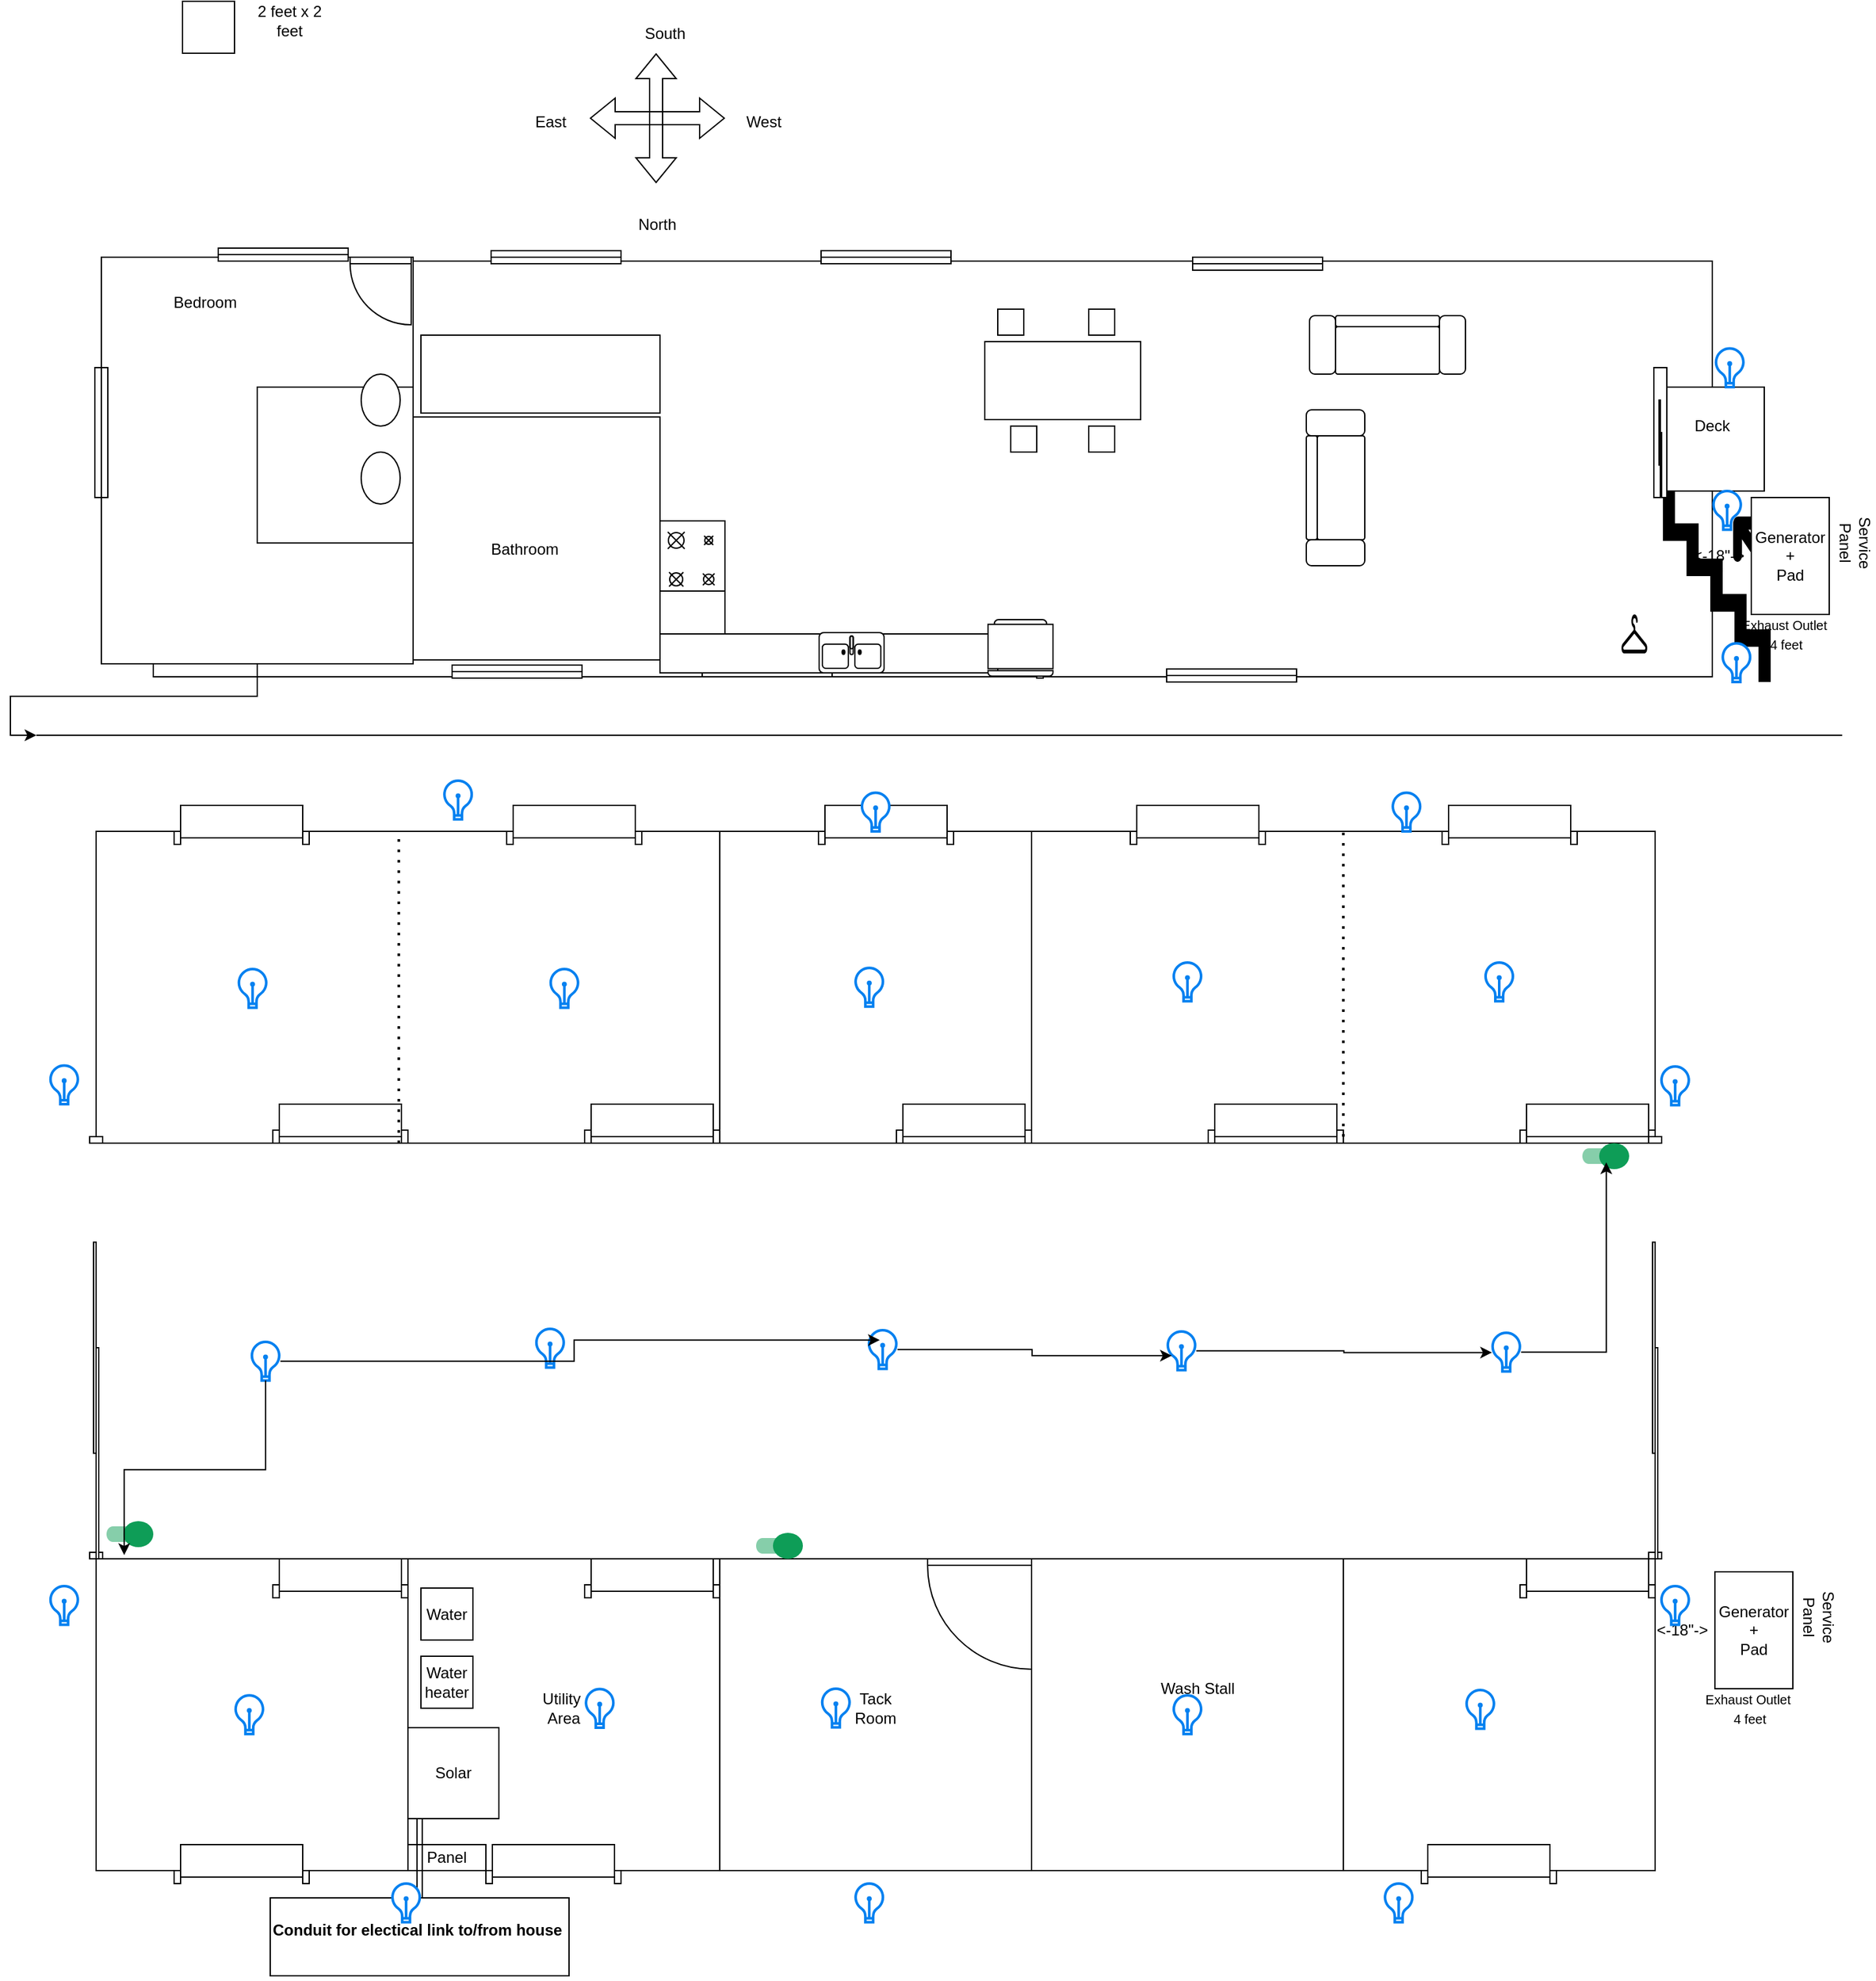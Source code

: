 <mxfile version="27.0.5" pages="2">
  <diagram name="barn layouts" id="1bw2kLN_7pUAFRUjhU26">
    <mxGraphModel dx="1556" dy="898" grid="1" gridSize="10" guides="1" tooltips="1" connect="1" arrows="1" fold="1" page="1" pageScale="1" pageWidth="850" pageHeight="1100" math="0" shadow="0">
      <root>
        <mxCell id="0" />
        <mxCell id="1" parent="0" />
        <mxCell id="Pz1WyP6sGXRsh5Ih0FiO-2" value="" style="rounded=0;whiteSpace=wrap;html=1;" parent="1" vertex="1">
          <mxGeometry x="290" y="440" width="1200" height="320" as="geometry" />
        </mxCell>
        <mxCell id="zIE6sgV4vXfkruaz9dAc-6" value="" style="edgeStyle=orthogonalEdgeStyle;rounded=0;orthogonalLoop=1;jettySize=auto;html=1;" parent="1" source="Pz1WyP6sGXRsh5Ih0FiO-3" target="1PrPK5rhY788J8MFo_wC-62" edge="1">
          <mxGeometry relative="1" as="geometry" />
        </mxCell>
        <mxCell id="Pz1WyP6sGXRsh5Ih0FiO-3" value="" style="rounded=0;whiteSpace=wrap;html=1;" parent="1" vertex="1">
          <mxGeometry x="250" y="437" width="240" height="313" as="geometry" />
        </mxCell>
        <mxCell id="Pz1WyP6sGXRsh5Ih0FiO-6" value="Bedroom" style="text;html=1;align=center;verticalAlign=middle;whiteSpace=wrap;rounded=0;" parent="1" vertex="1">
          <mxGeometry x="300" y="457" width="60" height="30" as="geometry" />
        </mxCell>
        <mxCell id="Pz1WyP6sGXRsh5Ih0FiO-7" value="" style="whiteSpace=wrap;html=1;aspect=fixed;" parent="1" vertex="1">
          <mxGeometry x="370" y="537" width="120" height="120" as="geometry" />
        </mxCell>
        <mxCell id="Pz1WyP6sGXRsh5Ih0FiO-8" value="" style="ellipse;whiteSpace=wrap;html=1;" parent="1" vertex="1">
          <mxGeometry x="450" y="527" width="30" height="40" as="geometry" />
        </mxCell>
        <mxCell id="Pz1WyP6sGXRsh5Ih0FiO-9" value="" style="ellipse;whiteSpace=wrap;html=1;" parent="1" vertex="1">
          <mxGeometry x="450" y="587" width="30" height="40" as="geometry" />
        </mxCell>
        <mxCell id="Pz1WyP6sGXRsh5Ih0FiO-10" value="" style="rounded=0;whiteSpace=wrap;html=1;" parent="1" vertex="1">
          <mxGeometry x="490" y="560" width="190" height="187" as="geometry" />
        </mxCell>
        <mxCell id="Pz1WyP6sGXRsh5Ih0FiO-12" value="Bathroom" style="text;html=1;align=center;verticalAlign=middle;whiteSpace=wrap;rounded=0;" parent="1" vertex="1">
          <mxGeometry x="546.25" y="647" width="60" height="30" as="geometry" />
        </mxCell>
        <mxCell id="Pz1WyP6sGXRsh5Ih0FiO-14" value="West" style="text;html=1;align=center;verticalAlign=middle;whiteSpace=wrap;rounded=0;" parent="1" vertex="1">
          <mxGeometry x="730" y="318" width="60" height="30" as="geometry" />
        </mxCell>
        <mxCell id="Pz1WyP6sGXRsh5Ih0FiO-15" value="East" style="text;html=1;align=center;verticalAlign=middle;whiteSpace=wrap;rounded=0;" parent="1" vertex="1">
          <mxGeometry x="566" y="318" width="60" height="30" as="geometry" />
        </mxCell>
        <mxCell id="Pz1WyP6sGXRsh5Ih0FiO-16" value="" style="shape=mxgraph.signs.travel.upstairs;html=1;pointerEvents=1;fillColor=#000000;strokeColor=none;verticalLabelPosition=bottom;verticalAlign=top;align=center;rotation=-90;" parent="1" vertex="1">
          <mxGeometry x="1420" y="647" width="149" height="85" as="geometry" />
        </mxCell>
        <mxCell id="Pz1WyP6sGXRsh5Ih0FiO-17" value="" style="whiteSpace=wrap;html=1;aspect=fixed;" parent="1" vertex="1">
          <mxGeometry x="1450" y="537" width="80" height="80" as="geometry" />
        </mxCell>
        <mxCell id="Pz1WyP6sGXRsh5Ih0FiO-18" value="Deck" style="text;html=1;align=center;verticalAlign=middle;whiteSpace=wrap;rounded=0;" parent="1" vertex="1">
          <mxGeometry x="1460" y="552" width="60" height="30" as="geometry" />
        </mxCell>
        <mxCell id="Pz1WyP6sGXRsh5Ih0FiO-19" value="" style="verticalLabelPosition=bottom;html=1;verticalAlign=top;align=center;shape=mxgraph.floorplan.windowGlider;dx=0.25;rotation=-90;" parent="1" vertex="1">
          <mxGeometry x="1400" y="567" width="100" height="10" as="geometry" />
        </mxCell>
        <mxCell id="Pz1WyP6sGXRsh5Ih0FiO-20" value="" style="verticalLabelPosition=bottom;html=1;verticalAlign=top;align=center;shape=mxgraph.floorplan.window;rotation=-90;" parent="1" vertex="1">
          <mxGeometry x="200" y="567" width="100" height="10" as="geometry" />
        </mxCell>
        <mxCell id="Pz1WyP6sGXRsh5Ih0FiO-23" value="" style="verticalLabelPosition=bottom;html=1;verticalAlign=top;align=center;shape=mxgraph.floorplan.window;" parent="1" vertex="1">
          <mxGeometry x="804" y="432" width="100" height="10" as="geometry" />
        </mxCell>
        <mxCell id="Pz1WyP6sGXRsh5Ih0FiO-24" value="" style="verticalLabelPosition=bottom;html=1;verticalAlign=top;align=center;shape=mxgraph.floorplan.window;" parent="1" vertex="1">
          <mxGeometry x="550" y="432" width="100" height="10" as="geometry" />
        </mxCell>
        <mxCell id="Pz1WyP6sGXRsh5Ih0FiO-25" value="" style="verticalLabelPosition=bottom;html=1;verticalAlign=top;align=center;shape=mxgraph.floorplan.window;" parent="1" vertex="1">
          <mxGeometry x="712.5" y="750" width="100" height="10" as="geometry" />
        </mxCell>
        <mxCell id="Pz1WyP6sGXRsh5Ih0FiO-26" value="" style="verticalLabelPosition=bottom;html=1;verticalAlign=top;align=center;shape=mxgraph.floorplan.window;" parent="1" vertex="1">
          <mxGeometry x="1070" y="754" width="100" height="10" as="geometry" />
        </mxCell>
        <mxCell id="Pz1WyP6sGXRsh5Ih0FiO-27" value="" style="verticalLabelPosition=bottom;html=1;verticalAlign=top;align=center;shape=mxgraph.floorplan.window;" parent="1" vertex="1">
          <mxGeometry x="1090" y="437" width="100" height="10" as="geometry" />
        </mxCell>
        <mxCell id="Pz1WyP6sGXRsh5Ih0FiO-28" value="" style="verticalLabelPosition=bottom;html=1;verticalAlign=top;align=center;shape=mxgraph.floorplan.window;" parent="1" vertex="1">
          <mxGeometry x="520" y="751" width="100" height="10" as="geometry" />
        </mxCell>
        <mxCell id="Pz1WyP6sGXRsh5Ih0FiO-29" value="" style="verticalLabelPosition=bottom;html=1;verticalAlign=top;align=center;shape=mxgraph.floorplan.range_1;" parent="1" vertex="1">
          <mxGeometry x="680" y="640" width="50" height="62" as="geometry" />
        </mxCell>
        <mxCell id="Pz1WyP6sGXRsh5Ih0FiO-30" value="" style="rounded=0;whiteSpace=wrap;html=1;" parent="1" vertex="1">
          <mxGeometry x="680" y="694" width="50" height="60" as="geometry" />
        </mxCell>
        <mxCell id="Pz1WyP6sGXRsh5Ih0FiO-31" value="" style="rounded=0;whiteSpace=wrap;html=1;" parent="1" vertex="1">
          <mxGeometry x="680" y="727" width="260" height="30" as="geometry" />
        </mxCell>
        <mxCell id="Pz1WyP6sGXRsh5Ih0FiO-32" value="" style="verticalLabelPosition=bottom;html=1;verticalAlign=top;align=center;shape=mxgraph.floorplan.sink_double2;" parent="1" vertex="1">
          <mxGeometry x="802.5" y="726" width="50" height="31" as="geometry" />
        </mxCell>
        <mxCell id="Pz1WyP6sGXRsh5Ih0FiO-33" value="" style="verticalLabelPosition=bottom;html=1;verticalAlign=top;align=center;shape=mxgraph.floorplan.refrigerator;" parent="1" vertex="1">
          <mxGeometry x="932.5" y="716" width="50" height="45" as="geometry" />
        </mxCell>
        <mxCell id="Pz1WyP6sGXRsh5Ih0FiO-34" value="" style="verticalLabelPosition=bottom;html=1;verticalAlign=top;align=center;shape=mxgraph.floorplan.sofa;" parent="1" vertex="1">
          <mxGeometry x="1180" y="482" width="120" height="45" as="geometry" />
        </mxCell>
        <mxCell id="Pz1WyP6sGXRsh5Ih0FiO-36" value="" style="verticalLabelPosition=bottom;html=1;verticalAlign=top;align=center;shape=mxgraph.floorplan.sofa;rotation=-90;" parent="1" vertex="1">
          <mxGeometry x="1140" y="592" width="120" height="45" as="geometry" />
        </mxCell>
        <mxCell id="Pz1WyP6sGXRsh5Ih0FiO-38" value="" style="rounded=0;whiteSpace=wrap;html=1;" parent="1" vertex="1">
          <mxGeometry x="930" y="502" width="120" height="60" as="geometry" />
        </mxCell>
        <mxCell id="Pz1WyP6sGXRsh5Ih0FiO-40" value="" style="whiteSpace=wrap;html=1;aspect=fixed;" parent="1" vertex="1">
          <mxGeometry x="940" y="477" width="20" height="20" as="geometry" />
        </mxCell>
        <mxCell id="Pz1WyP6sGXRsh5Ih0FiO-41" value="" style="whiteSpace=wrap;html=1;aspect=fixed;" parent="1" vertex="1">
          <mxGeometry x="1010" y="477" width="20" height="20" as="geometry" />
        </mxCell>
        <mxCell id="Pz1WyP6sGXRsh5Ih0FiO-42" value="" style="whiteSpace=wrap;html=1;aspect=fixed;" parent="1" vertex="1">
          <mxGeometry x="1010" y="567" width="20" height="20" as="geometry" />
        </mxCell>
        <mxCell id="Pz1WyP6sGXRsh5Ih0FiO-45" value="" style="whiteSpace=wrap;html=1;aspect=fixed;" parent="1" vertex="1">
          <mxGeometry x="950" y="567" width="20" height="20" as="geometry" />
        </mxCell>
        <mxCell id="Pz1WyP6sGXRsh5Ih0FiO-46" value="" style="shape=mxgraph.signs.travel.coat_check;html=1;pointerEvents=1;fillColor=#000000;strokeColor=none;verticalLabelPosition=bottom;verticalAlign=top;align=center;" parent="1" vertex="1">
          <mxGeometry x="1420" y="712" width="20" height="30" as="geometry" />
        </mxCell>
        <mxCell id="HXqWQ5OlSbTPL7ygvsq--1" value="" style="rounded=0;whiteSpace=wrap;html=1;" parent="1" vertex="1">
          <mxGeometry x="246" y="879" width="1200" height="240" as="geometry" />
        </mxCell>
        <mxCell id="HXqWQ5OlSbTPL7ygvsq--2" value="" style="rounded=0;whiteSpace=wrap;html=1;" parent="1" vertex="1">
          <mxGeometry x="246" y="1439" width="1200" height="240" as="geometry" />
        </mxCell>
        <mxCell id="1PrPK5rhY788J8MFo_wC-4" value="" style="verticalLabelPosition=bottom;html=1;verticalAlign=top;align=center;shape=mxgraph.floorplan.doorOverhead;" parent="1" vertex="1">
          <mxGeometry x="382" y="1089" width="104" height="30" as="geometry" />
        </mxCell>
        <mxCell id="1PrPK5rhY788J8MFo_wC-6" value="" style="verticalLabelPosition=bottom;html=1;verticalAlign=top;align=center;shape=mxgraph.floorplan.doorOverhead;" parent="1" vertex="1">
          <mxGeometry x="622" y="1089" width="104" height="30" as="geometry" />
        </mxCell>
        <mxCell id="1PrPK5rhY788J8MFo_wC-7" value="" style="verticalLabelPosition=bottom;html=1;verticalAlign=top;align=center;shape=mxgraph.floorplan.doorOverhead;" parent="1" vertex="1">
          <mxGeometry x="562" y="859" width="104" height="30" as="geometry" />
        </mxCell>
        <mxCell id="1PrPK5rhY788J8MFo_wC-2" value="" style="verticalLabelPosition=bottom;html=1;verticalAlign=top;align=center;shape=mxgraph.floorplan.doorOverhead;" parent="1" vertex="1">
          <mxGeometry x="306" y="859" width="104" height="30" as="geometry" />
        </mxCell>
        <mxCell id="1PrPK5rhY788J8MFo_wC-8" value="" style="whiteSpace=wrap;html=1;aspect=fixed;" parent="1" vertex="1">
          <mxGeometry x="726" y="879" width="240" height="240" as="geometry" />
        </mxCell>
        <mxCell id="1PrPK5rhY788J8MFo_wC-9" value="" style="verticalLabelPosition=bottom;html=1;verticalAlign=top;align=center;shape=mxgraph.floorplan.doorOverhead;" parent="1" vertex="1">
          <mxGeometry x="862" y="1089" width="104" height="30" as="geometry" />
        </mxCell>
        <mxCell id="1PrPK5rhY788J8MFo_wC-10" value="" style="verticalLabelPosition=bottom;html=1;verticalAlign=top;align=center;shape=mxgraph.floorplan.doorOverhead;" parent="1" vertex="1">
          <mxGeometry x="802" y="859" width="104" height="30" as="geometry" />
        </mxCell>
        <mxCell id="1PrPK5rhY788J8MFo_wC-12" value="" style="verticalLabelPosition=bottom;html=1;verticalAlign=top;align=center;shape=mxgraph.floorplan.doorOverhead;" parent="1" vertex="1">
          <mxGeometry x="1102" y="1089" width="104" height="30" as="geometry" />
        </mxCell>
        <mxCell id="1PrPK5rhY788J8MFo_wC-13" value="" style="verticalLabelPosition=bottom;html=1;verticalAlign=top;align=center;shape=mxgraph.floorplan.doorOverhead;" parent="1" vertex="1">
          <mxGeometry x="1042" y="859" width="104" height="30" as="geometry" />
        </mxCell>
        <mxCell id="1PrPK5rhY788J8MFo_wC-15" value="" style="verticalLabelPosition=bottom;html=1;verticalAlign=top;align=center;shape=mxgraph.floorplan.doorOverhead;" parent="1" vertex="1">
          <mxGeometry x="1342" y="1089" width="104" height="30" as="geometry" />
        </mxCell>
        <mxCell id="1PrPK5rhY788J8MFo_wC-16" value="" style="verticalLabelPosition=bottom;html=1;verticalAlign=top;align=center;shape=mxgraph.floorplan.doorOverhead;" parent="1" vertex="1">
          <mxGeometry x="1282" y="859" width="104" height="30" as="geometry" />
        </mxCell>
        <mxCell id="1PrPK5rhY788J8MFo_wC-17" value="" style="whiteSpace=wrap;html=1;aspect=fixed;" parent="1" vertex="1">
          <mxGeometry x="246" y="1439" width="240" height="240" as="geometry" />
        </mxCell>
        <mxCell id="1PrPK5rhY788J8MFo_wC-18" value="" style="verticalLabelPosition=bottom;html=1;verticalAlign=top;align=center;shape=mxgraph.floorplan.doorOverhead;" parent="1" vertex="1">
          <mxGeometry x="306" y="1659" width="104" height="30" as="geometry" />
        </mxCell>
        <mxCell id="1PrPK5rhY788J8MFo_wC-19" value="" style="verticalLabelPosition=bottom;html=1;verticalAlign=top;align=center;shape=mxgraph.floorplan.doorOverhead;" parent="1" vertex="1">
          <mxGeometry x="382" y="1439" width="104" height="30" as="geometry" />
        </mxCell>
        <mxCell id="1PrPK5rhY788J8MFo_wC-20" value="" style="whiteSpace=wrap;html=1;aspect=fixed;" parent="1" vertex="1">
          <mxGeometry x="486" y="1439" width="240" height="240" as="geometry" />
        </mxCell>
        <mxCell id="1PrPK5rhY788J8MFo_wC-21" value="" style="verticalLabelPosition=bottom;html=1;verticalAlign=top;align=center;shape=mxgraph.floorplan.doorOverhead;" parent="1" vertex="1">
          <mxGeometry x="546" y="1659" width="104" height="30" as="geometry" />
        </mxCell>
        <mxCell id="1PrPK5rhY788J8MFo_wC-22" value="" style="verticalLabelPosition=bottom;html=1;verticalAlign=top;align=center;shape=mxgraph.floorplan.doorOverhead;" parent="1" vertex="1">
          <mxGeometry x="622" y="1439" width="104" height="30" as="geometry" />
        </mxCell>
        <mxCell id="1PrPK5rhY788J8MFo_wC-23" value="" style="whiteSpace=wrap;html=1;aspect=fixed;" parent="1" vertex="1">
          <mxGeometry x="726" y="1439" width="240" height="240" as="geometry" />
        </mxCell>
        <mxCell id="1PrPK5rhY788J8MFo_wC-26" value="" style="whiteSpace=wrap;html=1;aspect=fixed;" parent="1" vertex="1">
          <mxGeometry x="966" y="1439" width="240" height="240" as="geometry" />
        </mxCell>
        <mxCell id="1PrPK5rhY788J8MFo_wC-29" value="" style="whiteSpace=wrap;html=1;aspect=fixed;" parent="1" vertex="1">
          <mxGeometry x="1206" y="1439" width="240" height="240" as="geometry" />
        </mxCell>
        <mxCell id="1PrPK5rhY788J8MFo_wC-30" value="" style="verticalLabelPosition=bottom;html=1;verticalAlign=top;align=center;shape=mxgraph.floorplan.doorOverhead;" parent="1" vertex="1">
          <mxGeometry x="1266" y="1659" width="104" height="30" as="geometry" />
        </mxCell>
        <mxCell id="1PrPK5rhY788J8MFo_wC-31" value="" style="verticalLabelPosition=bottom;html=1;verticalAlign=top;align=center;shape=mxgraph.floorplan.doorOverhead;" parent="1" vertex="1">
          <mxGeometry x="1342" y="1439" width="104" height="30" as="geometry" />
        </mxCell>
        <mxCell id="1PrPK5rhY788J8MFo_wC-32" value="Wash Stall" style="text;html=1;align=center;verticalAlign=middle;whiteSpace=wrap;rounded=0;" parent="1" vertex="1">
          <mxGeometry x="1064" y="1524" width="60" height="30" as="geometry" />
        </mxCell>
        <mxCell id="1PrPK5rhY788J8MFo_wC-33" value="" style="verticalLabelPosition=bottom;html=1;verticalAlign=top;align=center;shape=mxgraph.floorplan.doorRight;aspect=fixed;" parent="1" vertex="1">
          <mxGeometry x="886" y="1439" width="80" height="85" as="geometry" />
        </mxCell>
        <mxCell id="1PrPK5rhY788J8MFo_wC-34" value="Tack Room" style="text;html=1;align=center;verticalAlign=middle;whiteSpace=wrap;rounded=0;" parent="1" vertex="1">
          <mxGeometry x="816" y="1539" width="60" height="30" as="geometry" />
        </mxCell>
        <mxCell id="1PrPK5rhY788J8MFo_wC-35" value="Utility&amp;nbsp;&lt;div&gt;Area&lt;/div&gt;" style="text;html=1;align=center;verticalAlign=middle;whiteSpace=wrap;rounded=0;" parent="1" vertex="1">
          <mxGeometry x="576" y="1539" width="60" height="30" as="geometry" />
        </mxCell>
        <mxCell id="1PrPK5rhY788J8MFo_wC-36" value="Solar" style="rounded=0;whiteSpace=wrap;html=1;" parent="1" vertex="1">
          <mxGeometry x="486" y="1569" width="70" height="70" as="geometry" />
        </mxCell>
        <mxCell id="1PrPK5rhY788J8MFo_wC-37" value="Water" style="rounded=0;whiteSpace=wrap;html=1;" parent="1" vertex="1">
          <mxGeometry x="496" y="1461.5" width="40" height="40" as="geometry" />
        </mxCell>
        <mxCell id="1PrPK5rhY788J8MFo_wC-39" value="Water&lt;br&gt;heater" style="rounded=0;whiteSpace=wrap;html=1;" parent="1" vertex="1">
          <mxGeometry x="496" y="1514" width="40" height="40" as="geometry" />
        </mxCell>
        <mxCell id="1PrPK5rhY788J8MFo_wC-41" value="Panel" style="rounded=0;whiteSpace=wrap;html=1;" parent="1" vertex="1">
          <mxGeometry x="486" y="1659" width="60" height="20" as="geometry" />
        </mxCell>
        <mxCell id="1PrPK5rhY788J8MFo_wC-42" value="" style="verticalLabelPosition=bottom;html=1;verticalAlign=top;align=center;shape=mxgraph.floorplan.doorSlidingGlass;dx=0.25;rotation=-90;" parent="1" vertex="1">
          <mxGeometry x="83.5" y="1271.5" width="325" height="10" as="geometry" />
        </mxCell>
        <mxCell id="1PrPK5rhY788J8MFo_wC-43" value="" style="verticalLabelPosition=bottom;html=1;verticalAlign=top;align=center;shape=mxgraph.floorplan.doorSlidingGlass;dx=0.25;rotation=-90;" parent="1" vertex="1">
          <mxGeometry x="1283.5" y="1271.5" width="325" height="10" as="geometry" />
        </mxCell>
        <mxCell id="1PrPK5rhY788J8MFo_wC-46" value="" style="shape=flexArrow;endArrow=classic;startArrow=classic;html=1;rounded=0;entryX=0;entryY=0.5;entryDx=0;entryDy=0;" parent="1" edge="1">
          <mxGeometry width="100" height="100" relative="1" as="geometry">
            <mxPoint x="626.0" y="330.0" as="sourcePoint" />
            <mxPoint x="730" y="330.0" as="targetPoint" />
          </mxGeometry>
        </mxCell>
        <mxCell id="1PrPK5rhY788J8MFo_wC-47" value="North" style="text;html=1;align=center;verticalAlign=middle;whiteSpace=wrap;rounded=0;" parent="1" vertex="1">
          <mxGeometry x="648" y="397" width="60" height="30" as="geometry" />
        </mxCell>
        <mxCell id="1PrPK5rhY788J8MFo_wC-48" value="South" style="text;html=1;align=center;verticalAlign=middle;whiteSpace=wrap;rounded=0;" parent="1" vertex="1">
          <mxGeometry x="654" y="250" width="60" height="30" as="geometry" />
        </mxCell>
        <mxCell id="1PrPK5rhY788J8MFo_wC-49" value="" style="shape=flexArrow;endArrow=classic;startArrow=classic;html=1;rounded=0;entryX=0.5;entryY=1;entryDx=0;entryDy=0;" parent="1" edge="1">
          <mxGeometry width="100" height="100" relative="1" as="geometry">
            <mxPoint x="677" y="380" as="sourcePoint" />
            <mxPoint x="677" y="280.0" as="targetPoint" />
          </mxGeometry>
        </mxCell>
        <mxCell id="1PrPK5rhY788J8MFo_wC-51" value="" style="whiteSpace=wrap;html=1;aspect=fixed;" parent="1" vertex="1">
          <mxGeometry x="312.5" y="240" width="40" height="40" as="geometry" />
        </mxCell>
        <mxCell id="1PrPK5rhY788J8MFo_wC-52" value="2 feet x 2 feet" style="text;html=1;align=center;verticalAlign=middle;whiteSpace=wrap;rounded=0;" parent="1" vertex="1">
          <mxGeometry x="365" y="240" width="60" height="30" as="geometry" />
        </mxCell>
        <mxCell id="1PrPK5rhY788J8MFo_wC-53" value="" style="verticalLabelPosition=bottom;html=1;verticalAlign=top;align=center;shape=mxgraph.floorplan.doorRight;aspect=fixed;" parent="1" vertex="1">
          <mxGeometry x="441.47" y="437" width="47.06" height="50" as="geometry" />
        </mxCell>
        <mxCell id="1PrPK5rhY788J8MFo_wC-60" value="" style="endArrow=none;dashed=1;html=1;dashPattern=1 3;strokeWidth=2;rounded=0;" parent="1" edge="1">
          <mxGeometry width="50" height="50" relative="1" as="geometry">
            <mxPoint x="478.95" y="1119" as="sourcePoint" />
            <mxPoint x="478.95" y="879" as="targetPoint" />
          </mxGeometry>
        </mxCell>
        <mxCell id="1PrPK5rhY788J8MFo_wC-61" value="" style="endArrow=none;dashed=1;html=1;dashPattern=1 3;strokeWidth=2;rounded=0;" parent="1" edge="1">
          <mxGeometry width="50" height="50" relative="1" as="geometry">
            <mxPoint x="1206" y="1114" as="sourcePoint" />
            <mxPoint x="1206" y="874" as="targetPoint" />
          </mxGeometry>
        </mxCell>
        <mxCell id="1PrPK5rhY788J8MFo_wC-62" value="" style="line;strokeWidth=1;rotatable=0;dashed=0;labelPosition=right;align=left;verticalAlign=middle;spacingTop=0;spacingLeft=6;points=[];portConstraint=eastwest;" parent="1" vertex="1">
          <mxGeometry x="200" y="800" width="1390" height="10" as="geometry" />
        </mxCell>
        <mxCell id="73Mp4HW7RY5cai5vXCNP-5" value="" style="shape=link;html=1;rounded=0;exitX=0.131;exitY=1;exitDx=0;exitDy=0;exitPerimeter=0;" parent="1" target="73Mp4HW7RY5cai5vXCNP-6" edge="1">
          <mxGeometry width="100" relative="1" as="geometry">
            <mxPoint x="495" y="1639" as="sourcePoint" />
            <mxPoint x="520" y="1760" as="targetPoint" />
          </mxGeometry>
        </mxCell>
        <mxCell id="73Mp4HW7RY5cai5vXCNP-6" value="&lt;h1 style=&quot;margin-top: 0px;&quot;&gt;&lt;font style=&quot;font-size: 12px;&quot;&gt;Conduit for electical link to/from house&lt;/font&gt;&lt;/h1&gt;" style="text;html=1;whiteSpace=wrap;overflow=hidden;rounded=0;strokeColor=default;" parent="1" vertex="1">
          <mxGeometry x="380" y="1700" width="230" height="60" as="geometry" />
        </mxCell>
        <mxCell id="zIE6sgV4vXfkruaz9dAc-3" value="" style="rounded=0;whiteSpace=wrap;html=1;" parent="1" vertex="1">
          <mxGeometry x="496" y="497" width="184" height="60" as="geometry" />
        </mxCell>
        <mxCell id="zIE6sgV4vXfkruaz9dAc-5" value="" style="verticalLabelPosition=bottom;html=1;verticalAlign=top;align=center;shape=mxgraph.floorplan.window;" parent="1" vertex="1">
          <mxGeometry x="340" y="430" width="100" height="10" as="geometry" />
        </mxCell>
        <mxCell id="nMXojul2NnLc9ZY-lyID-3" value="Generator&lt;div&gt;+&lt;/div&gt;&lt;div&gt;Pad&lt;/div&gt;" style="rounded=0;whiteSpace=wrap;html=1;" parent="1" vertex="1">
          <mxGeometry x="1520" y="622" width="60" height="90" as="geometry" />
        </mxCell>
        <mxCell id="nMXojul2NnLc9ZY-lyID-4" value="&amp;lt;-18&quot;-&amp;gt;" style="text;html=1;align=center;verticalAlign=middle;whiteSpace=wrap;rounded=0;rotation=0;" parent="1" vertex="1">
          <mxGeometry x="1470" y="652" width="50" height="30" as="geometry" />
        </mxCell>
        <mxCell id="nMXojul2NnLc9ZY-lyID-5" value="Service Panel" style="text;html=1;align=center;verticalAlign=middle;whiteSpace=wrap;rounded=0;rotation=90;" parent="1" vertex="1">
          <mxGeometry x="1570" y="642" width="60" height="30" as="geometry" />
        </mxCell>
        <mxCell id="nMXojul2NnLc9ZY-lyID-6" value="&lt;font style=&quot;font-size: 10px;&quot;&gt;Exhaust&amp;nbsp;&lt;/font&gt;&lt;span style=&quot;font-size: 10px; background-color: transparent; color: light-dark(rgb(0, 0, 0), rgb(255, 255, 255));&quot;&gt;Outlet&amp;nbsp;&lt;/span&gt;&lt;div&gt;&lt;font style=&quot;font-size: 10px;&quot;&gt;4 feet&lt;/font&gt;&lt;/div&gt;" style="text;html=1;align=center;verticalAlign=middle;whiteSpace=wrap;rounded=0;" parent="1" vertex="1">
          <mxGeometry x="1500" y="712" width="94" height="30" as="geometry" />
        </mxCell>
        <mxCell id="nMXojul2NnLc9ZY-lyID-8" value="Generator&lt;div&gt;+&lt;/div&gt;&lt;div&gt;Pad&lt;/div&gt;" style="rounded=0;whiteSpace=wrap;html=1;" parent="1" vertex="1">
          <mxGeometry x="1492" y="1449" width="60" height="90" as="geometry" />
        </mxCell>
        <mxCell id="nMXojul2NnLc9ZY-lyID-9" value="&amp;lt;-18&quot;-&amp;gt;" style="text;html=1;align=center;verticalAlign=middle;whiteSpace=wrap;rounded=0;rotation=0;" parent="1" vertex="1">
          <mxGeometry x="1442" y="1479" width="50" height="30" as="geometry" />
        </mxCell>
        <mxCell id="nMXojul2NnLc9ZY-lyID-10" value="Service Panel" style="text;html=1;align=center;verticalAlign=middle;whiteSpace=wrap;rounded=0;rotation=90;" parent="1" vertex="1">
          <mxGeometry x="1542" y="1469" width="60" height="30" as="geometry" />
        </mxCell>
        <mxCell id="nMXojul2NnLc9ZY-lyID-11" value="&lt;font style=&quot;font-size: 10px;&quot;&gt;Exhaust&amp;nbsp;&lt;/font&gt;&lt;span style=&quot;font-size: 10px; background-color: transparent; color: light-dark(rgb(0, 0, 0), rgb(255, 255, 255));&quot;&gt;Outlet&amp;nbsp;&lt;/span&gt;&lt;div&gt;&lt;font style=&quot;font-size: 10px;&quot;&gt;4 feet&lt;/font&gt;&lt;/div&gt;" style="text;html=1;align=center;verticalAlign=middle;whiteSpace=wrap;rounded=0;" parent="1" vertex="1">
          <mxGeometry x="1472" y="1539" width="94" height="30" as="geometry" />
        </mxCell>
        <mxCell id="DPbvwi8prOoyAqnCiAyx-1" value="" style="html=1;verticalLabelPosition=bottom;align=center;labelBackgroundColor=#ffffff;verticalAlign=top;strokeWidth=2;strokeColor=#0080F0;shadow=0;dashed=0;shape=mxgraph.ios7.icons.lightbulb;" vertex="1" parent="1">
          <mxGeometry x="355" y="985" width="22.8" height="29.7" as="geometry" />
        </mxCell>
        <mxCell id="DPbvwi8prOoyAqnCiAyx-2" value="" style="html=1;verticalLabelPosition=bottom;align=center;labelBackgroundColor=#ffffff;verticalAlign=top;strokeWidth=2;strokeColor=#0080F0;shadow=0;dashed=0;shape=mxgraph.ios7.icons.lightbulb;" vertex="1" parent="1">
          <mxGeometry x="595" y="985" width="22.8" height="29.7" as="geometry" />
        </mxCell>
        <mxCell id="DPbvwi8prOoyAqnCiAyx-3" value="" style="html=1;verticalLabelPosition=bottom;align=center;labelBackgroundColor=#ffffff;verticalAlign=top;strokeWidth=2;strokeColor=#0080F0;shadow=0;dashed=0;shape=mxgraph.ios7.icons.lightbulb;" vertex="1" parent="1">
          <mxGeometry x="1314.6" y="980" width="22.8" height="29.7" as="geometry" />
        </mxCell>
        <mxCell id="DPbvwi8prOoyAqnCiAyx-4" value="" style="html=1;verticalLabelPosition=bottom;align=center;labelBackgroundColor=#ffffff;verticalAlign=top;strokeWidth=2;strokeColor=#0080F0;shadow=0;dashed=0;shape=mxgraph.ios7.icons.lightbulb;" vertex="1" parent="1">
          <mxGeometry x="1074.6" y="980" width="22.8" height="29.7" as="geometry" />
        </mxCell>
        <mxCell id="DPbvwi8prOoyAqnCiAyx-5" value="" style="html=1;verticalLabelPosition=bottom;align=center;labelBackgroundColor=#ffffff;verticalAlign=top;strokeWidth=2;strokeColor=#0080F0;shadow=0;dashed=0;shape=mxgraph.ios7.icons.lightbulb;" vertex="1" parent="1">
          <mxGeometry x="829.7" y="984.15" width="22.8" height="29.7" as="geometry" />
        </mxCell>
        <mxCell id="DPbvwi8prOoyAqnCiAyx-6" value="" style="html=1;verticalLabelPosition=bottom;align=center;labelBackgroundColor=#ffffff;verticalAlign=top;strokeWidth=2;strokeColor=#0080F0;shadow=0;dashed=0;shape=mxgraph.ios7.icons.lightbulb;" vertex="1" parent="1">
          <mxGeometry x="1300" y="1540" width="22.8" height="29.7" as="geometry" />
        </mxCell>
        <mxCell id="DPbvwi8prOoyAqnCiAyx-7" value="" style="html=1;verticalLabelPosition=bottom;align=center;labelBackgroundColor=#ffffff;verticalAlign=top;strokeWidth=2;strokeColor=#0080F0;shadow=0;dashed=0;shape=mxgraph.ios7.icons.lightbulb;" vertex="1" parent="1">
          <mxGeometry x="1074.6" y="1544.15" width="22.8" height="29.7" as="geometry" />
        </mxCell>
        <mxCell id="DPbvwi8prOoyAqnCiAyx-8" value="" style="html=1;verticalLabelPosition=bottom;align=center;labelBackgroundColor=#ffffff;verticalAlign=top;strokeWidth=2;strokeColor=#0080F0;shadow=0;dashed=0;shape=mxgraph.ios7.icons.lightbulb;" vertex="1" parent="1">
          <mxGeometry x="804" y="1539" width="22.8" height="29.7" as="geometry" />
        </mxCell>
        <mxCell id="DPbvwi8prOoyAqnCiAyx-9" value="" style="html=1;verticalLabelPosition=bottom;align=center;labelBackgroundColor=#ffffff;verticalAlign=top;strokeWidth=2;strokeColor=#0080F0;shadow=0;dashed=0;shape=mxgraph.ios7.icons.lightbulb;" vertex="1" parent="1">
          <mxGeometry x="622.2" y="1539.3" width="22.8" height="29.7" as="geometry" />
        </mxCell>
        <mxCell id="DPbvwi8prOoyAqnCiAyx-10" value="" style="html=1;verticalLabelPosition=bottom;align=center;labelBackgroundColor=#ffffff;verticalAlign=top;strokeWidth=2;strokeColor=#0080F0;shadow=0;dashed=0;shape=mxgraph.ios7.icons.lightbulb;" vertex="1" parent="1">
          <mxGeometry x="352.5" y="1544.15" width="22.8" height="29.7" as="geometry" />
        </mxCell>
        <mxCell id="DPbvwi8prOoyAqnCiAyx-11" value="" style="html=1;verticalLabelPosition=bottom;align=center;labelBackgroundColor=#ffffff;verticalAlign=top;strokeWidth=2;strokeColor=#0080F0;shadow=0;dashed=0;shape=mxgraph.ios7.icons.lightbulb;" vertex="1" parent="1">
          <mxGeometry x="365" y="1272" width="22.8" height="29.7" as="geometry" />
        </mxCell>
        <mxCell id="DPbvwi8prOoyAqnCiAyx-12" value="" style="html=1;verticalLabelPosition=bottom;align=center;labelBackgroundColor=#ffffff;verticalAlign=top;strokeWidth=2;strokeColor=#0080F0;shadow=0;dashed=0;shape=mxgraph.ios7.icons.lightbulb;" vertex="1" parent="1">
          <mxGeometry x="584" y="1262" width="22.8" height="29.7" as="geometry" />
        </mxCell>
        <mxCell id="DPbvwi8prOoyAqnCiAyx-13" value="" style="html=1;verticalLabelPosition=bottom;align=center;labelBackgroundColor=#ffffff;verticalAlign=top;strokeWidth=2;strokeColor=#0080F0;shadow=0;dashed=0;shape=mxgraph.ios7.icons.lightbulb;" vertex="1" parent="1">
          <mxGeometry x="840" y="1263" width="22.8" height="29.7" as="geometry" />
        </mxCell>
        <mxCell id="DPbvwi8prOoyAqnCiAyx-14" value="" style="html=1;verticalLabelPosition=bottom;align=center;labelBackgroundColor=#ffffff;verticalAlign=top;strokeWidth=2;strokeColor=#0080F0;shadow=0;dashed=0;shape=mxgraph.ios7.icons.lightbulb;" vertex="1" parent="1">
          <mxGeometry x="1070" y="1264" width="22.8" height="29.7" as="geometry" />
        </mxCell>
        <mxCell id="DPbvwi8prOoyAqnCiAyx-15" value="" style="html=1;verticalLabelPosition=bottom;align=center;labelBackgroundColor=#ffffff;verticalAlign=top;strokeWidth=2;strokeColor=#0080F0;shadow=0;dashed=0;shape=mxgraph.ios7.icons.lightbulb;" vertex="1" parent="1">
          <mxGeometry x="1320" y="1265" width="22.8" height="29.7" as="geometry" />
        </mxCell>
        <mxCell id="DPbvwi8prOoyAqnCiAyx-16" value="" style="dashed=0;labelPosition=right;align=left;shape=mxgraph.gmdl.switch;aspect=fixed;switchState=on;strokeColor=none;fillColor=#0E9D57;sketch=0;html=1;" vertex="1" parent="1">
          <mxGeometry x="254" y="1410" width="36" height="20" as="geometry" />
        </mxCell>
        <mxCell id="DPbvwi8prOoyAqnCiAyx-17" value="" style="dashed=0;labelPosition=right;align=left;shape=mxgraph.gmdl.switch;aspect=fixed;switchState=on;strokeColor=none;fillColor=#0E9D57;sketch=0;html=1;" vertex="1" parent="1">
          <mxGeometry x="1390" y="1119" width="36" height="20" as="geometry" />
        </mxCell>
        <mxCell id="DPbvwi8prOoyAqnCiAyx-18" style="edgeStyle=orthogonalEdgeStyle;rounded=0;orthogonalLoop=1;jettySize=auto;html=1;entryX=0.09;entryY=-0.012;entryDx=0;entryDy=0;entryPerimeter=0;" edge="1" parent="1" source="DPbvwi8prOoyAqnCiAyx-11" target="1PrPK5rhY788J8MFo_wC-17">
          <mxGeometry relative="1" as="geometry" />
        </mxCell>
        <mxCell id="DPbvwi8prOoyAqnCiAyx-19" style="edgeStyle=orthogonalEdgeStyle;rounded=0;orthogonalLoop=1;jettySize=auto;html=1;entryX=0.404;entryY=0.256;entryDx=0;entryDy=0;entryPerimeter=0;" edge="1" parent="1" source="DPbvwi8prOoyAqnCiAyx-11" target="DPbvwi8prOoyAqnCiAyx-13">
          <mxGeometry relative="1" as="geometry" />
        </mxCell>
        <mxCell id="DPbvwi8prOoyAqnCiAyx-20" style="edgeStyle=orthogonalEdgeStyle;rounded=0;orthogonalLoop=1;jettySize=auto;html=1;entryX=0.175;entryY=0.626;entryDx=0;entryDy=0;entryPerimeter=0;" edge="1" parent="1" source="DPbvwi8prOoyAqnCiAyx-13" target="DPbvwi8prOoyAqnCiAyx-14">
          <mxGeometry relative="1" as="geometry" />
        </mxCell>
        <mxCell id="DPbvwi8prOoyAqnCiAyx-21" style="edgeStyle=orthogonalEdgeStyle;rounded=0;orthogonalLoop=1;jettySize=auto;html=1;entryX=0.018;entryY=0.512;entryDx=0;entryDy=0;entryPerimeter=0;" edge="1" parent="1" source="DPbvwi8prOoyAqnCiAyx-14" target="DPbvwi8prOoyAqnCiAyx-15">
          <mxGeometry relative="1" as="geometry" />
        </mxCell>
        <mxCell id="DPbvwi8prOoyAqnCiAyx-22" style="edgeStyle=orthogonalEdgeStyle;rounded=0;orthogonalLoop=1;jettySize=auto;html=1;entryX=0.511;entryY=0.74;entryDx=0;entryDy=0;entryPerimeter=0;" edge="1" parent="1" source="DPbvwi8prOoyAqnCiAyx-15" target="DPbvwi8prOoyAqnCiAyx-17">
          <mxGeometry relative="1" as="geometry" />
        </mxCell>
        <mxCell id="DPbvwi8prOoyAqnCiAyx-27" value="" style="dashed=0;labelPosition=right;align=left;shape=mxgraph.gmdl.switch;aspect=fixed;switchState=on;strokeColor=none;fillColor=#0E9D57;sketch=0;html=1;" vertex="1" parent="1">
          <mxGeometry x="754" y="1419" width="36" height="20" as="geometry" />
        </mxCell>
        <mxCell id="DPbvwi8prOoyAqnCiAyx-28" value="" style="html=1;verticalLabelPosition=bottom;align=center;labelBackgroundColor=#ffffff;verticalAlign=top;strokeWidth=2;strokeColor=#0080F0;shadow=0;dashed=0;shape=mxgraph.ios7.icons.lightbulb;" vertex="1" parent="1">
          <mxGeometry x="210" y="1059.3" width="22.8" height="29.7" as="geometry" />
        </mxCell>
        <mxCell id="DPbvwi8prOoyAqnCiAyx-29" value="" style="html=1;verticalLabelPosition=bottom;align=center;labelBackgroundColor=#ffffff;verticalAlign=top;strokeWidth=2;strokeColor=#0080F0;shadow=0;dashed=0;shape=mxgraph.ios7.icons.lightbulb;" vertex="1" parent="1">
          <mxGeometry x="210" y="1460" width="22.8" height="29.7" as="geometry" />
        </mxCell>
        <mxCell id="DPbvwi8prOoyAqnCiAyx-30" value="" style="html=1;verticalLabelPosition=bottom;align=center;labelBackgroundColor=#ffffff;verticalAlign=top;strokeWidth=2;strokeColor=#0080F0;shadow=0;dashed=0;shape=mxgraph.ios7.icons.lightbulb;" vertex="1" parent="1">
          <mxGeometry x="1450" y="1060" width="22.8" height="29.7" as="geometry" />
        </mxCell>
        <mxCell id="DPbvwi8prOoyAqnCiAyx-31" value="" style="html=1;verticalLabelPosition=bottom;align=center;labelBackgroundColor=#ffffff;verticalAlign=top;strokeWidth=2;strokeColor=#0080F0;shadow=0;dashed=0;shape=mxgraph.ios7.icons.lightbulb;" vertex="1" parent="1">
          <mxGeometry x="1450" y="1460" width="22.8" height="29.7" as="geometry" />
        </mxCell>
        <mxCell id="DPbvwi8prOoyAqnCiAyx-32" value="" style="html=1;verticalLabelPosition=bottom;align=center;labelBackgroundColor=#ffffff;verticalAlign=top;strokeWidth=2;strokeColor=#0080F0;shadow=0;dashed=0;shape=mxgraph.ios7.icons.lightbulb;" vertex="1" parent="1">
          <mxGeometry x="1237.2" y="1689" width="22.8" height="29.7" as="geometry" />
        </mxCell>
        <mxCell id="DPbvwi8prOoyAqnCiAyx-33" value="" style="html=1;verticalLabelPosition=bottom;align=center;labelBackgroundColor=#ffffff;verticalAlign=top;strokeWidth=2;strokeColor=#0080F0;shadow=0;dashed=0;shape=mxgraph.ios7.icons.lightbulb;" vertex="1" parent="1">
          <mxGeometry x="829.7" y="1689" width="22.8" height="29.7" as="geometry" />
        </mxCell>
        <mxCell id="DPbvwi8prOoyAqnCiAyx-34" value="" style="html=1;verticalLabelPosition=bottom;align=center;labelBackgroundColor=#ffffff;verticalAlign=top;strokeWidth=2;strokeColor=#0080F0;shadow=0;dashed=0;shape=mxgraph.ios7.icons.lightbulb;" vertex="1" parent="1">
          <mxGeometry x="473.2" y="1689" width="22.8" height="29.7" as="geometry" />
        </mxCell>
        <mxCell id="DPbvwi8prOoyAqnCiAyx-35" value="" style="html=1;verticalLabelPosition=bottom;align=center;labelBackgroundColor=#ffffff;verticalAlign=top;strokeWidth=2;strokeColor=#0080F0;shadow=0;dashed=0;shape=mxgraph.ios7.icons.lightbulb;" vertex="1" parent="1">
          <mxGeometry x="513.2" y="840" width="22.8" height="29.7" as="geometry" />
        </mxCell>
        <mxCell id="DPbvwi8prOoyAqnCiAyx-36" value="" style="html=1;verticalLabelPosition=bottom;align=center;labelBackgroundColor=#ffffff;verticalAlign=top;strokeWidth=2;strokeColor=#0080F0;shadow=0;dashed=0;shape=mxgraph.ios7.icons.lightbulb;" vertex="1" parent="1">
          <mxGeometry x="834.6" y="849.3" width="22.8" height="29.7" as="geometry" />
        </mxCell>
        <mxCell id="DPbvwi8prOoyAqnCiAyx-37" value="" style="html=1;verticalLabelPosition=bottom;align=center;labelBackgroundColor=#ffffff;verticalAlign=top;strokeWidth=2;strokeColor=#0080F0;shadow=0;dashed=0;shape=mxgraph.ios7.icons.lightbulb;" vertex="1" parent="1">
          <mxGeometry x="1243.2" y="849.3" width="22.8" height="29.7" as="geometry" />
        </mxCell>
        <mxCell id="DPbvwi8prOoyAqnCiAyx-38" value="" style="html=1;verticalLabelPosition=bottom;align=center;labelBackgroundColor=#ffffff;verticalAlign=top;strokeWidth=2;strokeColor=#0080F0;shadow=0;dashed=0;shape=mxgraph.ios7.icons.lightbulb;" vertex="1" parent="1">
          <mxGeometry x="1492" y="507.3" width="22.8" height="29.7" as="geometry" />
        </mxCell>
        <mxCell id="DPbvwi8prOoyAqnCiAyx-39" value="" style="html=1;verticalLabelPosition=bottom;align=center;labelBackgroundColor=#ffffff;verticalAlign=top;strokeWidth=2;strokeColor=#0080F0;shadow=0;dashed=0;shape=mxgraph.ios7.icons.lightbulb;" vertex="1" parent="1">
          <mxGeometry x="1497.2" y="734.3" width="22.8" height="29.7" as="geometry" />
        </mxCell>
        <mxCell id="DPbvwi8prOoyAqnCiAyx-40" value="" style="html=1;verticalLabelPosition=bottom;align=center;labelBackgroundColor=#ffffff;verticalAlign=top;strokeWidth=2;strokeColor=#0080F0;shadow=0;dashed=0;shape=mxgraph.ios7.icons.lightbulb;" vertex="1" parent="1">
          <mxGeometry x="1490" y="617" width="22.8" height="29.7" as="geometry" />
        </mxCell>
      </root>
    </mxGraphModel>
  </diagram>
  <diagram id="TgK1CNr3U8DrRb7wL3EL" name="Page-2">
    <mxGraphModel dx="2404" dy="898" grid="1" gridSize="10" guides="1" tooltips="1" connect="1" arrows="1" fold="1" page="1" pageScale="1" pageWidth="850" pageHeight="1100" math="0" shadow="0">
      <root>
        <mxCell id="0" />
        <mxCell id="1" parent="0" />
        <mxCell id="zMu5SDd8Gfc6-KTva-LD-58" value="" style="ellipse;whiteSpace=wrap;html=1;fillColor=#647687;fontColor=#ffffff;strokeColor=none;" vertex="1" parent="1">
          <mxGeometry x="60" y="480" width="450" height="270" as="geometry" />
        </mxCell>
        <mxCell id="zMu5SDd8Gfc6-KTva-LD-1" value="West" style="text;html=1;align=center;verticalAlign=middle;whiteSpace=wrap;rounded=0;" vertex="1" parent="1">
          <mxGeometry x="634" y="82.5" width="60" height="30" as="geometry" />
        </mxCell>
        <mxCell id="zMu5SDd8Gfc6-KTva-LD-2" value="East" style="text;html=1;align=center;verticalAlign=middle;whiteSpace=wrap;rounded=0;" vertex="1" parent="1">
          <mxGeometry x="460" y="80" width="60" height="30" as="geometry" />
        </mxCell>
        <mxCell id="zMu5SDd8Gfc6-KTva-LD-3" value="" style="shape=flexArrow;endArrow=classic;startArrow=classic;html=1;rounded=0;entryX=0;entryY=0.5;entryDx=0;entryDy=0;" edge="1" parent="1">
          <mxGeometry width="100" height="100" relative="1" as="geometry">
            <mxPoint x="530.0" y="94.5" as="sourcePoint" />
            <mxPoint x="634" y="94.5" as="targetPoint" />
          </mxGeometry>
        </mxCell>
        <mxCell id="zMu5SDd8Gfc6-KTva-LD-4" value="North" style="text;html=1;align=center;verticalAlign=middle;whiteSpace=wrap;rounded=0;" vertex="1" parent="1">
          <mxGeometry x="552" y="161.5" width="60" height="30" as="geometry" />
        </mxCell>
        <mxCell id="zMu5SDd8Gfc6-KTva-LD-5" value="South" style="text;html=1;align=center;verticalAlign=middle;whiteSpace=wrap;rounded=0;" vertex="1" parent="1">
          <mxGeometry x="558" y="14.5" width="60" height="30" as="geometry" />
        </mxCell>
        <mxCell id="zMu5SDd8Gfc6-KTva-LD-6" value="" style="shape=flexArrow;endArrow=classic;startArrow=classic;html=1;rounded=0;entryX=0.5;entryY=1;entryDx=0;entryDy=0;" edge="1" parent="1">
          <mxGeometry width="100" height="100" relative="1" as="geometry">
            <mxPoint x="581" y="144.5" as="sourcePoint" />
            <mxPoint x="581" y="44.5" as="targetPoint" />
          </mxGeometry>
        </mxCell>
        <mxCell id="zMu5SDd8Gfc6-KTva-LD-7" value="" style="whiteSpace=wrap;html=1;aspect=fixed;" vertex="1" parent="1">
          <mxGeometry x="70" y="30" width="10" height="10" as="geometry" />
        </mxCell>
        <mxCell id="zMu5SDd8Gfc6-KTva-LD-8" value="2 feet x 2 feet" style="text;html=1;align=center;verticalAlign=middle;whiteSpace=wrap;rounded=0;" vertex="1" parent="1">
          <mxGeometry x="82.5" y="30" width="60" height="30" as="geometry" />
        </mxCell>
        <mxCell id="zMu5SDd8Gfc6-KTva-LD-10" value="" style="rounded=0;whiteSpace=wrap;html=1;" vertex="1" parent="1">
          <mxGeometry x="120" y="280" width="310" height="80" as="geometry" />
        </mxCell>
        <mxCell id="zMu5SDd8Gfc6-KTva-LD-12" value="" style="rounded=0;whiteSpace=wrap;html=1;" vertex="1" parent="1">
          <mxGeometry x="120" y="180" width="310" height="100" as="geometry" />
        </mxCell>
        <mxCell id="zMu5SDd8Gfc6-KTva-LD-13" value="" style="rounded=0;whiteSpace=wrap;html=1;" vertex="1" parent="1">
          <mxGeometry x="120" y="360" width="310" height="100" as="geometry" />
        </mxCell>
        <mxCell id="zMu5SDd8Gfc6-KTva-LD-14" value="" style="endArrow=none;dashed=1;html=1;dashPattern=1 3;strokeWidth=2;rounded=0;exitX=0;exitY=0.5;exitDx=0;exitDy=0;" edge="1" parent="1" source="zMu5SDd8Gfc6-KTva-LD-10">
          <mxGeometry width="50" height="50" relative="1" as="geometry">
            <mxPoint x="390" y="370" as="sourcePoint" />
            <mxPoint x="430" y="320" as="targetPoint" />
          </mxGeometry>
        </mxCell>
        <mxCell id="zMu5SDd8Gfc6-KTva-LD-15" value="" style="html=1;verticalLabelPosition=bottom;align=center;labelBackgroundColor=#ffffff;verticalAlign=top;strokeWidth=2;strokeColor=#0080F0;shadow=0;dashed=0;shape=mxgraph.ios7.icons.location_2;" vertex="1" parent="1">
          <mxGeometry x="260" y="305" width="30" height="30" as="geometry" />
        </mxCell>
        <mxCell id="zMu5SDd8Gfc6-KTva-LD-17" value="" style="whiteSpace=wrap;html=1;aspect=fixed;fillColor=#4D4D4D;" vertex="1" parent="1">
          <mxGeometry x="137" y="236" width="23" height="23" as="geometry" />
        </mxCell>
        <mxCell id="zMu5SDd8Gfc6-KTva-LD-18" value="" style="whiteSpace=wrap;html=1;aspect=fixed;fillColor=#4D4D4D;" vertex="1" parent="1">
          <mxGeometry x="137" y="213" width="23" height="23" as="geometry" />
        </mxCell>
        <mxCell id="zMu5SDd8Gfc6-KTva-LD-19" value="" style="whiteSpace=wrap;html=1;aspect=fixed;fillColor=#4D4D4D;" vertex="1" parent="1">
          <mxGeometry x="137" y="190" width="23" height="23" as="geometry" />
        </mxCell>
        <mxCell id="zMu5SDd8Gfc6-KTva-LD-21" value="" style="whiteSpace=wrap;html=1;aspect=fixed;fillColor=#4D4D4D;" vertex="1" parent="1">
          <mxGeometry x="160" y="213" width="23" height="23" as="geometry" />
        </mxCell>
        <mxCell id="zMu5SDd8Gfc6-KTva-LD-22" value="" style="whiteSpace=wrap;html=1;aspect=fixed;fillColor=#4D4D4D;" vertex="1" parent="1">
          <mxGeometry x="160" y="190" width="23" height="23" as="geometry" />
        </mxCell>
        <mxCell id="zMu5SDd8Gfc6-KTva-LD-23" value="" style="whiteSpace=wrap;html=1;aspect=fixed;fillColor=#4D4D4D;" vertex="1" parent="1">
          <mxGeometry x="183" y="236" width="23" height="23" as="geometry" />
        </mxCell>
        <mxCell id="zMu5SDd8Gfc6-KTva-LD-24" value="" style="whiteSpace=wrap;html=1;aspect=fixed;fillColor=#4D4D4D;" vertex="1" parent="1">
          <mxGeometry x="183" y="213" width="23" height="23" as="geometry" />
        </mxCell>
        <mxCell id="zMu5SDd8Gfc6-KTva-LD-25" value="" style="whiteSpace=wrap;html=1;aspect=fixed;fillColor=#4D4D4D;" vertex="1" parent="1">
          <mxGeometry x="183" y="190" width="23" height="23" as="geometry" />
        </mxCell>
        <mxCell id="zMu5SDd8Gfc6-KTva-LD-26" value="" style="whiteSpace=wrap;html=1;aspect=fixed;fillColor=#4D4D4D;" vertex="1" parent="1">
          <mxGeometry x="206" y="236" width="23" height="23" as="geometry" />
        </mxCell>
        <mxCell id="zMu5SDd8Gfc6-KTva-LD-27" value="" style="whiteSpace=wrap;html=1;aspect=fixed;fillColor=#4D4D4D;" vertex="1" parent="1">
          <mxGeometry x="206" y="213" width="23" height="23" as="geometry" />
        </mxCell>
        <mxCell id="zMu5SDd8Gfc6-KTva-LD-28" value="" style="whiteSpace=wrap;html=1;aspect=fixed;fillColor=#4D4D4D;" vertex="1" parent="1">
          <mxGeometry x="206" y="190" width="23" height="23" as="geometry" />
        </mxCell>
        <mxCell id="zMu5SDd8Gfc6-KTva-LD-29" value="" style="whiteSpace=wrap;html=1;aspect=fixed;fillColor=#4D4D4D;" vertex="1" parent="1">
          <mxGeometry x="229" y="236" width="23" height="23" as="geometry" />
        </mxCell>
        <mxCell id="zMu5SDd8Gfc6-KTva-LD-30" value="" style="whiteSpace=wrap;html=1;aspect=fixed;fillColor=#4D4D4D;" vertex="1" parent="1">
          <mxGeometry x="229" y="213" width="23" height="23" as="geometry" />
        </mxCell>
        <mxCell id="zMu5SDd8Gfc6-KTva-LD-31" value="" style="whiteSpace=wrap;html=1;aspect=fixed;fillColor=#4D4D4D;" vertex="1" parent="1">
          <mxGeometry x="229" y="190" width="23" height="23" as="geometry" />
        </mxCell>
        <mxCell id="zMu5SDd8Gfc6-KTva-LD-33" value="" style="whiteSpace=wrap;html=1;aspect=fixed;fillColor=#4D4D4D;" vertex="1" parent="1">
          <mxGeometry x="252" y="213" width="23" height="23" as="geometry" />
        </mxCell>
        <mxCell id="zMu5SDd8Gfc6-KTva-LD-34" value="" style="whiteSpace=wrap;html=1;aspect=fixed;fillColor=#4D4D4D;" vertex="1" parent="1">
          <mxGeometry x="252" y="190" width="23" height="23" as="geometry" />
        </mxCell>
        <mxCell id="zMu5SDd8Gfc6-KTva-LD-35" value="" style="whiteSpace=wrap;html=1;aspect=fixed;fillColor=#4D4D4D;" vertex="1" parent="1">
          <mxGeometry x="275" y="236" width="23" height="23" as="geometry" />
        </mxCell>
        <mxCell id="zMu5SDd8Gfc6-KTva-LD-36" value="" style="whiteSpace=wrap;html=1;aspect=fixed;fillColor=#4D4D4D;" vertex="1" parent="1">
          <mxGeometry x="275" y="213" width="23" height="23" as="geometry" />
        </mxCell>
        <mxCell id="zMu5SDd8Gfc6-KTva-LD-37" value="" style="whiteSpace=wrap;html=1;aspect=fixed;fillColor=#4D4D4D;" vertex="1" parent="1">
          <mxGeometry x="275" y="190" width="23" height="23" as="geometry" />
        </mxCell>
        <mxCell id="zMu5SDd8Gfc6-KTva-LD-38" value="" style="whiteSpace=wrap;html=1;aspect=fixed;fillColor=#4D4D4D;" vertex="1" parent="1">
          <mxGeometry x="298" y="236" width="23" height="23" as="geometry" />
        </mxCell>
        <mxCell id="zMu5SDd8Gfc6-KTva-LD-39" value="" style="whiteSpace=wrap;html=1;aspect=fixed;fillColor=#4D4D4D;" vertex="1" parent="1">
          <mxGeometry x="298" y="213" width="23" height="23" as="geometry" />
        </mxCell>
        <mxCell id="zMu5SDd8Gfc6-KTva-LD-40" value="" style="whiteSpace=wrap;html=1;aspect=fixed;fillColor=#4D4D4D;" vertex="1" parent="1">
          <mxGeometry x="298" y="190" width="23" height="23" as="geometry" />
        </mxCell>
        <mxCell id="zMu5SDd8Gfc6-KTva-LD-41" value="" style="whiteSpace=wrap;html=1;aspect=fixed;fillColor=#4D4D4D;" vertex="1" parent="1">
          <mxGeometry x="321" y="236" width="23" height="23" as="geometry" />
        </mxCell>
        <mxCell id="zMu5SDd8Gfc6-KTva-LD-42" value="" style="whiteSpace=wrap;html=1;aspect=fixed;fillColor=#4D4D4D;" vertex="1" parent="1">
          <mxGeometry x="321" y="213" width="23" height="23" as="geometry" />
        </mxCell>
        <mxCell id="zMu5SDd8Gfc6-KTva-LD-43" value="" style="whiteSpace=wrap;html=1;aspect=fixed;fillColor=#4D4D4D;" vertex="1" parent="1">
          <mxGeometry x="321" y="190" width="23" height="23" as="geometry" />
        </mxCell>
        <mxCell id="zMu5SDd8Gfc6-KTva-LD-45" value="" style="whiteSpace=wrap;html=1;aspect=fixed;fillColor=#4D4D4D;" vertex="1" parent="1">
          <mxGeometry x="344" y="213" width="23" height="23" as="geometry" />
        </mxCell>
        <mxCell id="zMu5SDd8Gfc6-KTva-LD-46" value="" style="whiteSpace=wrap;html=1;aspect=fixed;fillColor=#4D4D4D;" vertex="1" parent="1">
          <mxGeometry x="344" y="190" width="23" height="23" as="geometry" />
        </mxCell>
        <mxCell id="zMu5SDd8Gfc6-KTva-LD-47" value="" style="whiteSpace=wrap;html=1;aspect=fixed;fillColor=#4D4D4D;" vertex="1" parent="1">
          <mxGeometry x="367" y="236" width="23" height="23" as="geometry" />
        </mxCell>
        <mxCell id="zMu5SDd8Gfc6-KTva-LD-48" value="" style="whiteSpace=wrap;html=1;aspect=fixed;fillColor=#4D4D4D;" vertex="1" parent="1">
          <mxGeometry x="367" y="213" width="23" height="23" as="geometry" />
        </mxCell>
        <mxCell id="zMu5SDd8Gfc6-KTva-LD-49" value="" style="whiteSpace=wrap;html=1;aspect=fixed;fillColor=#4D4D4D;" vertex="1" parent="1">
          <mxGeometry x="367" y="190" width="23" height="23" as="geometry" />
        </mxCell>
        <mxCell id="zMu5SDd8Gfc6-KTva-LD-50" value="" style="whiteSpace=wrap;html=1;aspect=fixed;fillColor=#4D4D4D;" vertex="1" parent="1">
          <mxGeometry x="390" y="236" width="23" height="23" as="geometry" />
        </mxCell>
        <mxCell id="zMu5SDd8Gfc6-KTva-LD-51" value="" style="whiteSpace=wrap;html=1;aspect=fixed;fillColor=#4D4D4D;" vertex="1" parent="1">
          <mxGeometry x="390" y="213" width="23" height="23" as="geometry" />
        </mxCell>
        <mxCell id="zMu5SDd8Gfc6-KTva-LD-52" value="" style="whiteSpace=wrap;html=1;aspect=fixed;fillColor=#4D4D4D;" vertex="1" parent="1">
          <mxGeometry x="390" y="190" width="23" height="23" as="geometry" />
        </mxCell>
        <mxCell id="zMu5SDd8Gfc6-KTva-LD-53" value="" style="whiteSpace=wrap;html=1;aspect=fixed;fillColor=#4D4D4D;" vertex="1" parent="1">
          <mxGeometry x="344" y="236" width="23" height="23" as="geometry" />
        </mxCell>
        <mxCell id="zMu5SDd8Gfc6-KTva-LD-54" value="" style="whiteSpace=wrap;html=1;aspect=fixed;fillColor=#4D4D4D;" vertex="1" parent="1">
          <mxGeometry x="252" y="236" width="23" height="23" as="geometry" />
        </mxCell>
        <mxCell id="zMu5SDd8Gfc6-KTva-LD-55" value="" style="whiteSpace=wrap;html=1;aspect=fixed;fillColor=#4D4D4D;" vertex="1" parent="1">
          <mxGeometry x="160" y="236" width="23" height="23" as="geometry" />
        </mxCell>
        <mxCell id="zMu5SDd8Gfc6-KTva-LD-56" value="" style="ellipse;whiteSpace=wrap;html=1;fillColor=#d5e8d4;strokeColor=none;" vertex="1" parent="1">
          <mxGeometry x="110" y="520" width="340" height="180" as="geometry" />
        </mxCell>
        <mxCell id="zMu5SDd8Gfc6-KTva-LD-60" value="" style="rounded=0;whiteSpace=wrap;html=1;fillColor=#647687;fontColor=#ffffff;strokeColor=none;" vertex="1" parent="1">
          <mxGeometry x="-50" y="580" width="120" height="60" as="geometry" />
        </mxCell>
        <mxCell id="zMu5SDd8Gfc6-KTva-LD-63" value="" style="rounded=0;whiteSpace=wrap;html=1;" vertex="1" parent="1">
          <mxGeometry x="430" y="450" width="40" height="10" as="geometry" />
        </mxCell>
        <mxCell id="zMu5SDd8Gfc6-KTva-LD-64" value="" style="rounded=0;whiteSpace=wrap;html=1;" vertex="1" parent="1">
          <mxGeometry x="430" y="460" width="40" height="10" as="geometry" />
        </mxCell>
        <mxCell id="zMu5SDd8Gfc6-KTva-LD-65" value="" style="rounded=0;whiteSpace=wrap;html=1;" vertex="1" parent="1">
          <mxGeometry x="430" y="470" width="40" height="10" as="geometry" />
        </mxCell>
        <mxCell id="zMu5SDd8Gfc6-KTva-LD-66" value="" style="rounded=0;whiteSpace=wrap;html=1;" vertex="1" parent="1">
          <mxGeometry x="430" y="420" width="40" height="30" as="geometry" />
        </mxCell>
        <mxCell id="zMu5SDd8Gfc6-KTva-LD-67" value="" style="rounded=0;whiteSpace=wrap;html=1;" vertex="1" parent="1">
          <mxGeometry x="430" y="410" width="40" height="10" as="geometry" />
        </mxCell>
        <mxCell id="zMu5SDd8Gfc6-KTva-LD-68" value="" style="rounded=0;whiteSpace=wrap;html=1;" vertex="1" parent="1">
          <mxGeometry x="430" y="400" width="40" height="10" as="geometry" />
        </mxCell>
        <mxCell id="zMu5SDd8Gfc6-KTva-LD-69" value="" style="rounded=0;whiteSpace=wrap;html=1;" vertex="1" parent="1">
          <mxGeometry x="430" y="390" width="40" height="10" as="geometry" />
        </mxCell>
        <mxCell id="zMu5SDd8Gfc6-KTva-LD-71" value="" style="rounded=0;whiteSpace=wrap;html=1;" vertex="1" parent="1">
          <mxGeometry x="430" y="280" width="40" height="80" as="geometry" />
        </mxCell>
        <mxCell id="zMu5SDd8Gfc6-KTva-LD-72" value="" style="rounded=0;whiteSpace=wrap;html=1;" vertex="1" parent="1">
          <mxGeometry x="430" y="380" width="40" height="10" as="geometry" />
        </mxCell>
        <mxCell id="zMu5SDd8Gfc6-KTva-LD-73" value="" style="rounded=0;whiteSpace=wrap;html=1;" vertex="1" parent="1">
          <mxGeometry x="430" y="370" width="40" height="10" as="geometry" />
        </mxCell>
        <mxCell id="zMu5SDd8Gfc6-KTva-LD-74" value="" style="rounded=0;whiteSpace=wrap;html=1;" vertex="1" parent="1">
          <mxGeometry x="430" y="360" width="40" height="10" as="geometry" />
        </mxCell>
        <mxCell id="zMu5SDd8Gfc6-KTva-LD-76" value="Water&lt;br&gt;Hydrant" style="text;html=1;align=center;verticalAlign=middle;whiteSpace=wrap;rounded=0;" vertex="1" parent="1">
          <mxGeometry x="260" y="595" width="60" height="30" as="geometry" />
        </mxCell>
        <mxCell id="zMu5SDd8Gfc6-KTva-LD-78" value="&lt;font style=&quot;font-size: 8px; color: light-dark(rgb(88, 85, 85), rgb(237, 237, 237));&quot;&gt;Generator&lt;/font&gt;" style="text;html=1;align=center;verticalAlign=middle;whiteSpace=wrap;rounded=0;strokeColor=#A7A7A7;rotation=90;" vertex="1" parent="1">
          <mxGeometry x="440" y="374" width="46" height="30" as="geometry" />
        </mxCell>
        <mxCell id="zMu5SDd8Gfc6-KTva-LD-79" value="LP1" style="ellipse;whiteSpace=wrap;html=1;" vertex="1" parent="1">
          <mxGeometry x="450" y="740" width="90" height="30" as="geometry" />
        </mxCell>
        <mxCell id="zMu5SDd8Gfc6-KTva-LD-80" value="LP2" style="ellipse;whiteSpace=wrap;html=1;" vertex="1" parent="1">
          <mxGeometry x="450" y="780" width="90" height="30" as="geometry" />
        </mxCell>
        <mxCell id="zMu5SDd8Gfc6-KTva-LD-82" value="" style="curved=1;endArrow=none;html=1;rounded=0;exitX=0.556;exitY=0;exitDx=0;exitDy=0;exitPerimeter=0;entryX=1;entryY=0;entryDx=0;entryDy=0;startFill=0;fillColor=#e3c800;strokeColor=#B09500;" edge="1" parent="1" source="zMu5SDd8Gfc6-KTva-LD-79" target="zMu5SDd8Gfc6-KTva-LD-78">
          <mxGeometry width="50" height="50" relative="1" as="geometry">
            <mxPoint x="300" y="590" as="sourcePoint" />
            <mxPoint x="350" y="540" as="targetPoint" />
            <Array as="points">
              <mxPoint x="550" y="660" />
              <mxPoint x="550" y="600" />
              <mxPoint x="550" y="540" />
              <mxPoint x="560" y="480" />
            </Array>
          </mxGeometry>
        </mxCell>
        <mxCell id="zMu5SDd8Gfc6-KTva-LD-83" value="Well&lt;br&gt;(proposed)" style="text;html=1;align=center;verticalAlign=middle;whiteSpace=wrap;rounded=0;" vertex="1" parent="1">
          <mxGeometry x="325.5" y="595" width="60" height="30" as="geometry" />
        </mxCell>
        <mxCell id="zMu5SDd8Gfc6-KTva-LD-84" value="" style="rounded=0;whiteSpace=wrap;html=1;dashed=1;dashPattern=8 8;" vertex="1" parent="1">
          <mxGeometry x="120" y="120" width="120" height="60" as="geometry" />
        </mxCell>
        <mxCell id="zMu5SDd8Gfc6-KTva-LD-85" value="" style="rounded=0;whiteSpace=wrap;html=1;dashed=1;dashPattern=8 8;" vertex="1" parent="1">
          <mxGeometry x="310" y="120" width="120" height="60" as="geometry" />
        </mxCell>
        <mxCell id="zMu5SDd8Gfc6-KTva-LD-87" value="" style="rounded=0;whiteSpace=wrap;html=1;dashed=1;dashPattern=8 8;" vertex="1" parent="1">
          <mxGeometry x="240" y="120" width="70" height="60" as="geometry" />
        </mxCell>
        <mxCell id="zMu5SDd8Gfc6-KTva-LD-88" value="" style="ellipse;whiteSpace=wrap;html=1;aspect=fixed;fillStyle=solid;fillColor=light-dark(#100f0f, #ededed);" vertex="1" parent="1">
          <mxGeometry x="235.5" y="151.5" width="10" height="10" as="geometry" />
        </mxCell>
        <mxCell id="zMu5SDd8Gfc6-KTva-LD-90" value="" style="ellipse;whiteSpace=wrap;html=1;aspect=fixed;fillStyle=solid;fillColor=light-dark(#100f0f, #ededed);" vertex="1" parent="1">
          <mxGeometry x="304.5" y="151.5" width="10" height="10" as="geometry" />
        </mxCell>
        <mxCell id="zMu5SDd8Gfc6-KTva-LD-91" value="&lt;font style=&quot;color: rgb(149, 149, 149);&quot;&gt;Automatic Waterer&lt;/font&gt;" style="text;html=1;align=center;verticalAlign=middle;whiteSpace=wrap;rounded=0;" vertex="1" parent="1">
          <mxGeometry x="245" y="60" width="60" height="30" as="geometry" />
        </mxCell>
        <mxCell id="zMu5SDd8Gfc6-KTva-LD-95" value="" style="endArrow=classic;html=1;fontColor=#FF3333;rounded=0;exitX=0.653;exitY=1.083;exitDx=0;exitDy=0;exitPerimeter=0;entryX=0;entryY=0;entryDx=0;entryDy=0;fillColor=#d0cee2;strokeColor=#B3B3B3;" edge="1" parent="1" source="zMu5SDd8Gfc6-KTva-LD-91" target="zMu5SDd8Gfc6-KTva-LD-90">
          <mxGeometry width="50" height="50" relative="1" as="geometry">
            <mxPoint x="300" y="230" as="sourcePoint" />
            <mxPoint x="350" y="180" as="targetPoint" />
          </mxGeometry>
        </mxCell>
        <mxCell id="zMu5SDd8Gfc6-KTva-LD-96" value="" style="endArrow=classic;html=1;fontColor=#FF3333;rounded=0;exitX=0.417;exitY=1;exitDx=0;exitDy=0;exitPerimeter=0;entryX=0;entryY=0;entryDx=0;entryDy=0;fillColor=#bac8d3;strokeColor=#B3B3B3;" edge="1" parent="1" source="zMu5SDd8Gfc6-KTva-LD-91">
          <mxGeometry width="50" height="50" relative="1" as="geometry">
            <mxPoint x="218" y="90.5" as="sourcePoint" />
            <mxPoint x="240" y="151.5" as="targetPoint" />
          </mxGeometry>
        </mxCell>
        <mxCell id="NtqmDfJFhS1kOHj2P9ka-1" value="" style="rounded=0;whiteSpace=wrap;html=1;" vertex="1" parent="1">
          <mxGeometry x="215" y="360" width="120" height="60" as="geometry" />
        </mxCell>
        <mxCell id="NtqmDfJFhS1kOHj2P9ka-2" value="" style="verticalLabelPosition=bottom;html=1;verticalAlign=top;align=center;shape=mxgraph.floorplan.doorLeft;aspect=fixed;rotation=0;" vertex="1" parent="1">
          <mxGeometry x="310" y="360" width="8.32" height="8.84" as="geometry" />
        </mxCell>
        <mxCell id="NtqmDfJFhS1kOHj2P9ka-5" value="" style="verticalLabelPosition=bottom;html=1;verticalAlign=top;align=center;shape=mxgraph.floorplan.doorLeft;aspect=fixed;rotation=-180;" vertex="1" parent="1">
          <mxGeometry x="240" y="414.99" width="4.72" height="5.01" as="geometry" />
        </mxCell>
      </root>
    </mxGraphModel>
  </diagram>
</mxfile>
